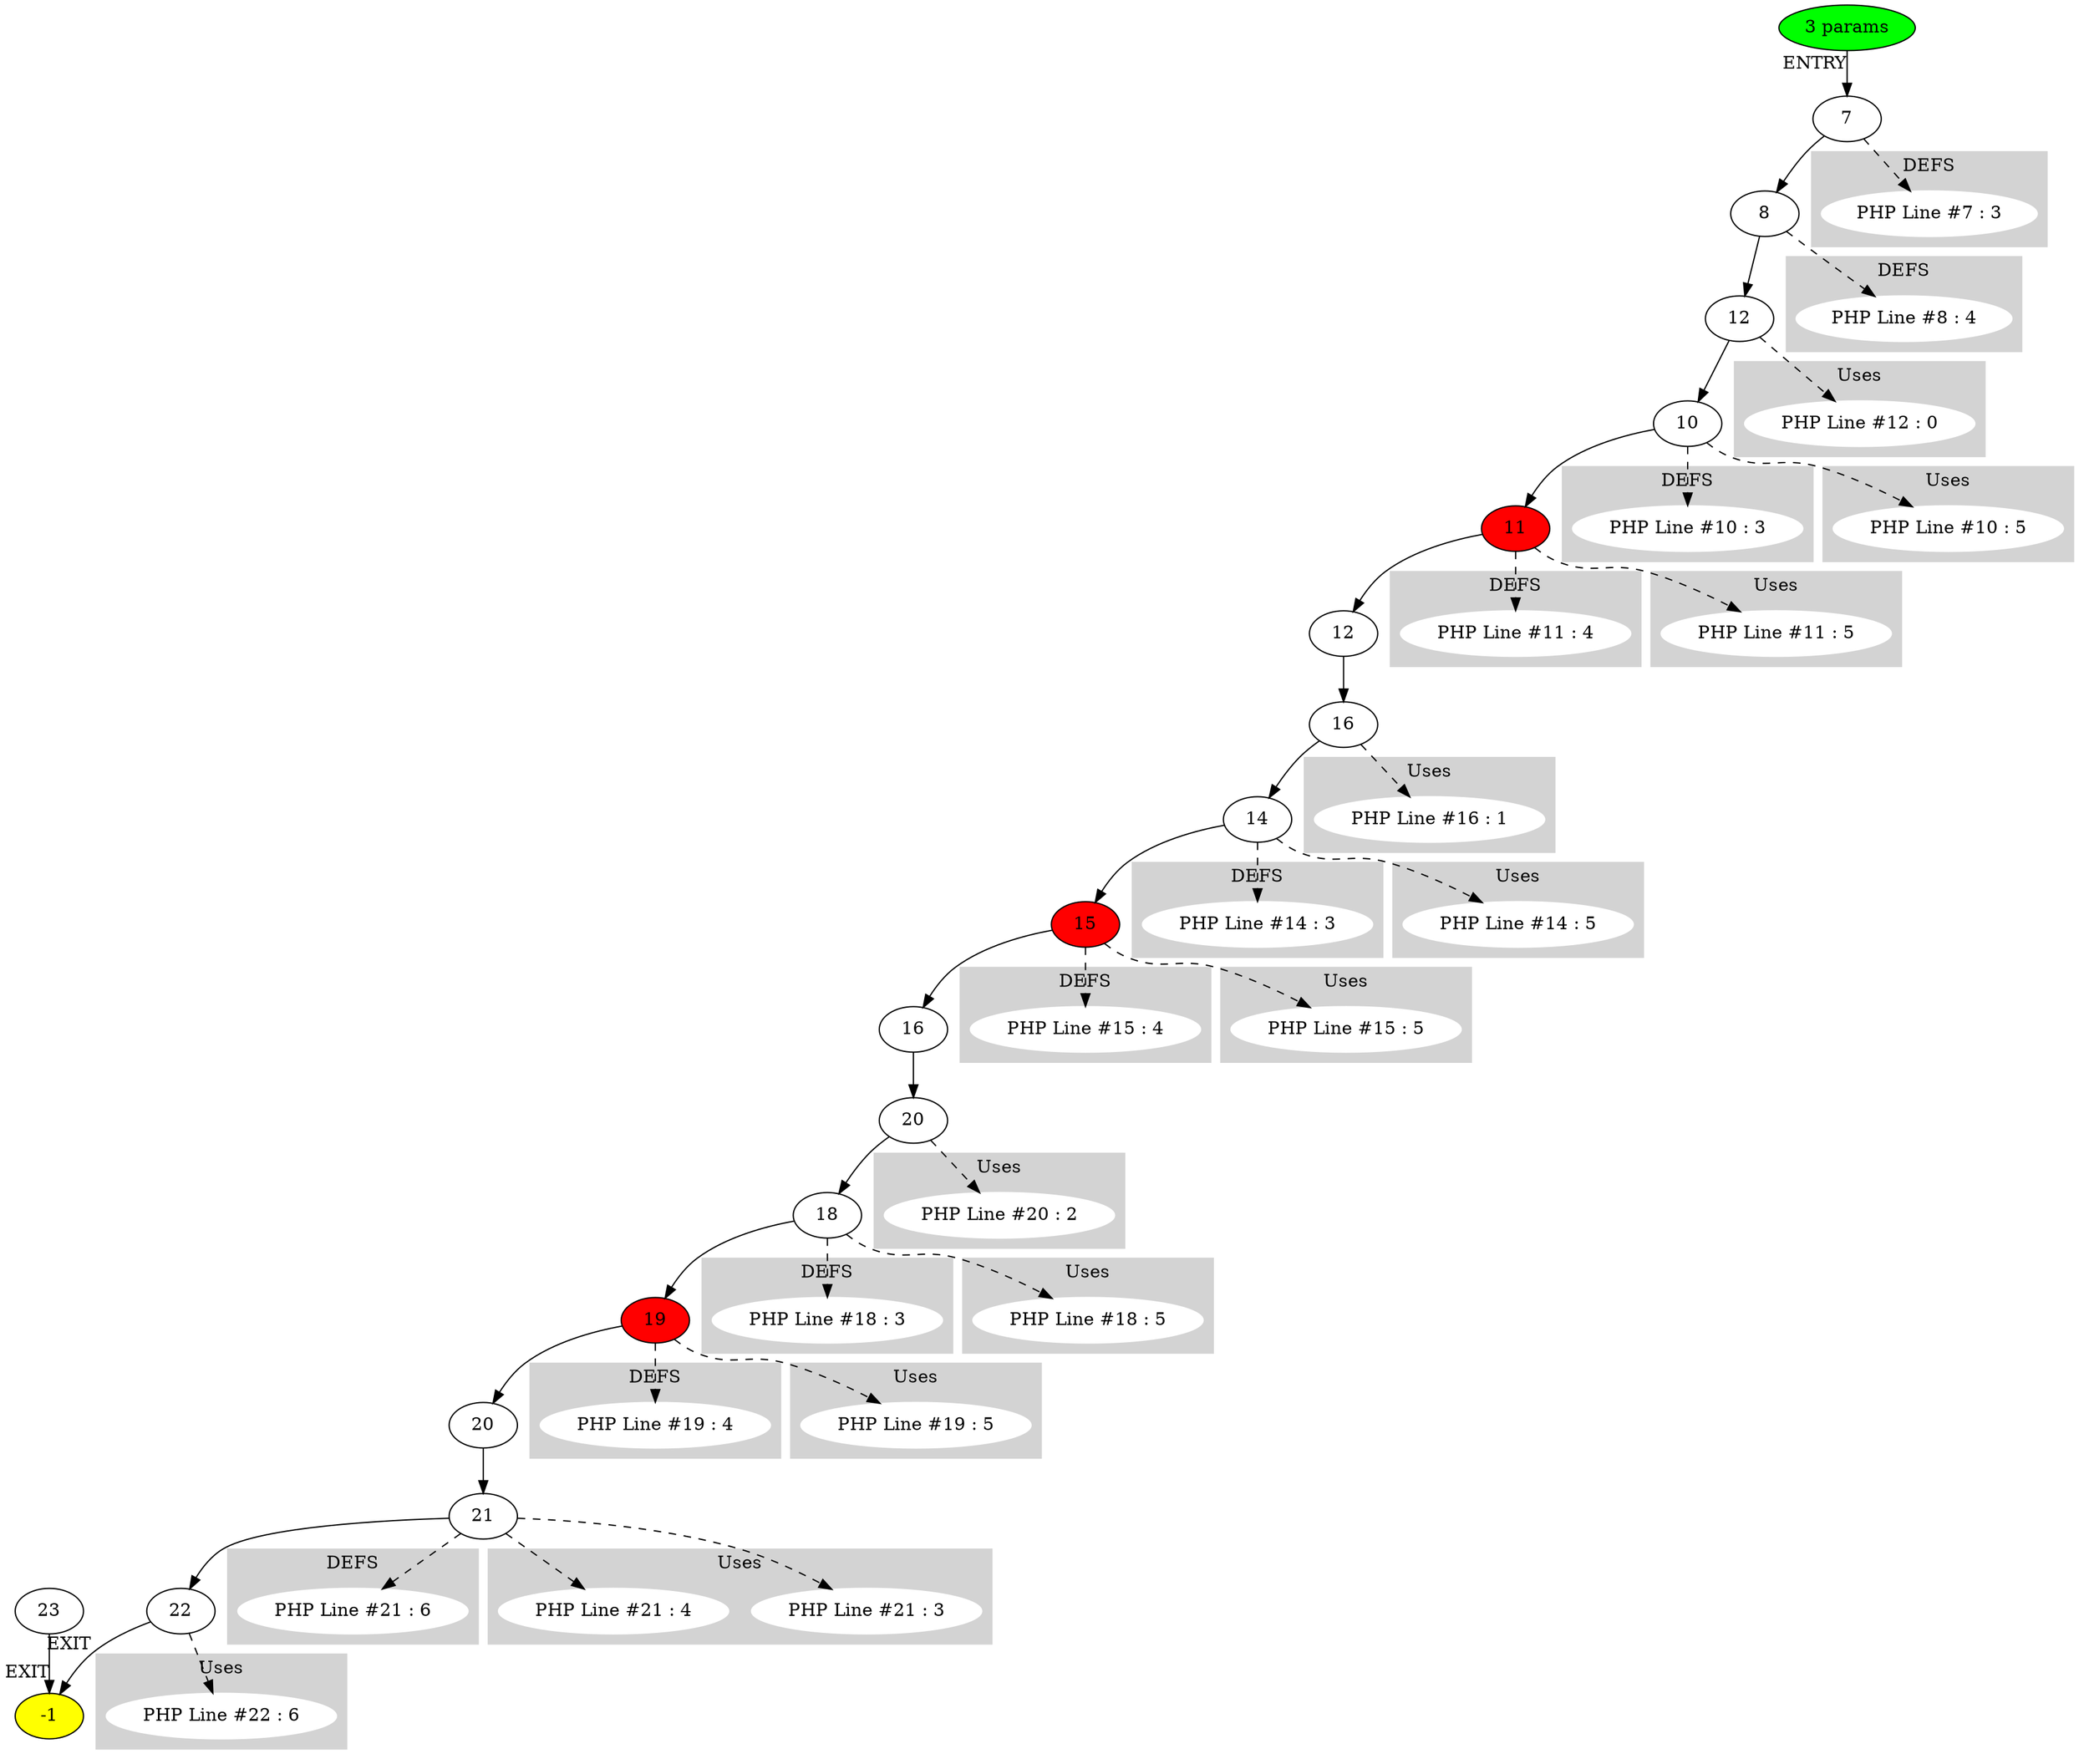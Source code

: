 digraph testName {
0 [label="7"];
1 [label="8"];
2 [label="12"];
3 [label="10"];
4 [label="11" , fillcolor = red, style = filled];
5 [label="12"];
6 [label="16"];
7 [label="14"];
8 [label="15" , fillcolor = red, style = filled];
9 [label="16"];
10 [label="20"];
11 [label="18"];
12 [label="19" , fillcolor = red, style = filled];
13 [label="20"];
14 [label="21"];
15 [label="22"];
16 [label="23"];
0 -> 1;
1 -> 2;
2 -> 3;
3 -> 4;
4 -> 5;
5 -> 6;
6 -> 7;
7 -> 8;
8 -> 9;
9 -> 10;
10 -> 11;
11 -> 12;
12 -> 13;
13 -> 14;
14 -> 15;
-2 -> 0[xlabel="ENTRY"];
15 -> -1[xlabel="EXIT"];
16 -> -1[xlabel="EXIT"];
-2 [fillcolor = green, style = filled]-1 [fillcolor= yellow, style = filled] subgraph cluster_g_0 { style=filled; color=lightgrey; node [style=filled,color=white]; g_0[label= "PHP Line #7 : 3"];label = "DEFS";}
0 -> g_0 [style="dashed"];
subgraph cluster_g_1 { style=filled; color=lightgrey; node [style=filled,color=white]; g_1[label= "PHP Line #8 : 4"];label = "DEFS";}
1 -> g_1 [style="dashed"];
subgraph cluster_g_3 { style=filled; color=lightgrey; node [style=filled,color=white]; g_3[label= "PHP Line #10 : 3"];label = "DEFS";}
3 -> g_3 [style="dashed"];
subgraph cluster_g_4 { style=filled; color=lightgrey; node [style=filled,color=white]; g_4[label= "PHP Line #11 : 4"];label = "DEFS";}
4 -> g_4 [style="dashed"];
subgraph cluster_g_7 { style=filled; color=lightgrey; node [style=filled,color=white]; g_7[label= "PHP Line #14 : 3"];label = "DEFS";}
7 -> g_7 [style="dashed"];
subgraph cluster_g_8 { style=filled; color=lightgrey; node [style=filled,color=white]; g_8[label= "PHP Line #15 : 4"];label = "DEFS";}
8 -> g_8 [style="dashed"];
subgraph cluster_g_11 { style=filled; color=lightgrey; node [style=filled,color=white]; g_11[label= "PHP Line #18 : 3"];label = "DEFS";}
11 -> g_11 [style="dashed"];
subgraph cluster_g_12 { style=filled; color=lightgrey; node [style=filled,color=white]; g_12[label= "PHP Line #19 : 4"];label = "DEFS";}
12 -> g_12 [style="dashed"];
subgraph cluster_g_14 { style=filled; color=lightgrey; node [style=filled,color=white]; g_14[label= "PHP Line #21 : 6"];label = "DEFS";}
14 -> g_14 [style="dashed"];
subgraph cluster_use_2 { style=filled; color=lightgrey; node [style=filled,color=white]; use_2_0[label= "PHP Line #12 : 0"];label = "Uses";}
2 -> use_2_0 [style="dashed"];
subgraph cluster_use_3 { style=filled; color=lightgrey; node [style=filled,color=white]; use_3_5[label= "PHP Line #10 : 5"];label = "Uses";}
3 -> use_3_5 [style="dashed"];
subgraph cluster_use_4 { style=filled; color=lightgrey; node [style=filled,color=white]; use_4_5[label= "PHP Line #11 : 5"];label = "Uses";}
4 -> use_4_5 [style="dashed"];
subgraph cluster_use_6 { style=filled; color=lightgrey; node [style=filled,color=white]; use_6_1[label= "PHP Line #16 : 1"];label = "Uses";}
6 -> use_6_1 [style="dashed"];
subgraph cluster_use_7 { style=filled; color=lightgrey; node [style=filled,color=white]; use_7_5[label= "PHP Line #14 : 5"];label = "Uses";}
7 -> use_7_5 [style="dashed"];
subgraph cluster_use_8 { style=filled; color=lightgrey; node [style=filled,color=white]; use_8_5[label= "PHP Line #15 : 5"];label = "Uses";}
8 -> use_8_5 [style="dashed"];
subgraph cluster_use_10 { style=filled; color=lightgrey; node [style=filled,color=white]; use_10_2[label= "PHP Line #20 : 2"];label = "Uses";}
10 -> use_10_2 [style="dashed"];
subgraph cluster_use_11 { style=filled; color=lightgrey; node [style=filled,color=white]; use_11_5[label= "PHP Line #18 : 5"];label = "Uses";}
11 -> use_11_5 [style="dashed"];
subgraph cluster_use_12 { style=filled; color=lightgrey; node [style=filled,color=white]; use_12_5[label= "PHP Line #19 : 5"];label = "Uses";}
12 -> use_12_5 [style="dashed"];
subgraph cluster_use_14 { style=filled; color=lightgrey; node [style=filled,color=white]; use_14_3[label= "PHP Line #21 : 3"];label = "Uses";}
14 -> use_14_3 [style="dashed"];
subgraph cluster_use_14 { style=filled; color=lightgrey; node [style=filled,color=white]; use_14_4[label= "PHP Line #21 : 4"];label = "Uses";}
14 -> use_14_4 [style="dashed"];
subgraph cluster_use_15 { style=filled; color=lightgrey; node [style=filled,color=white]; use_15_6[label= "PHP Line #22 : 6"];label = "Uses";}
15 -> use_15_6 [style="dashed"];
-2 [label="3 params"];
}
